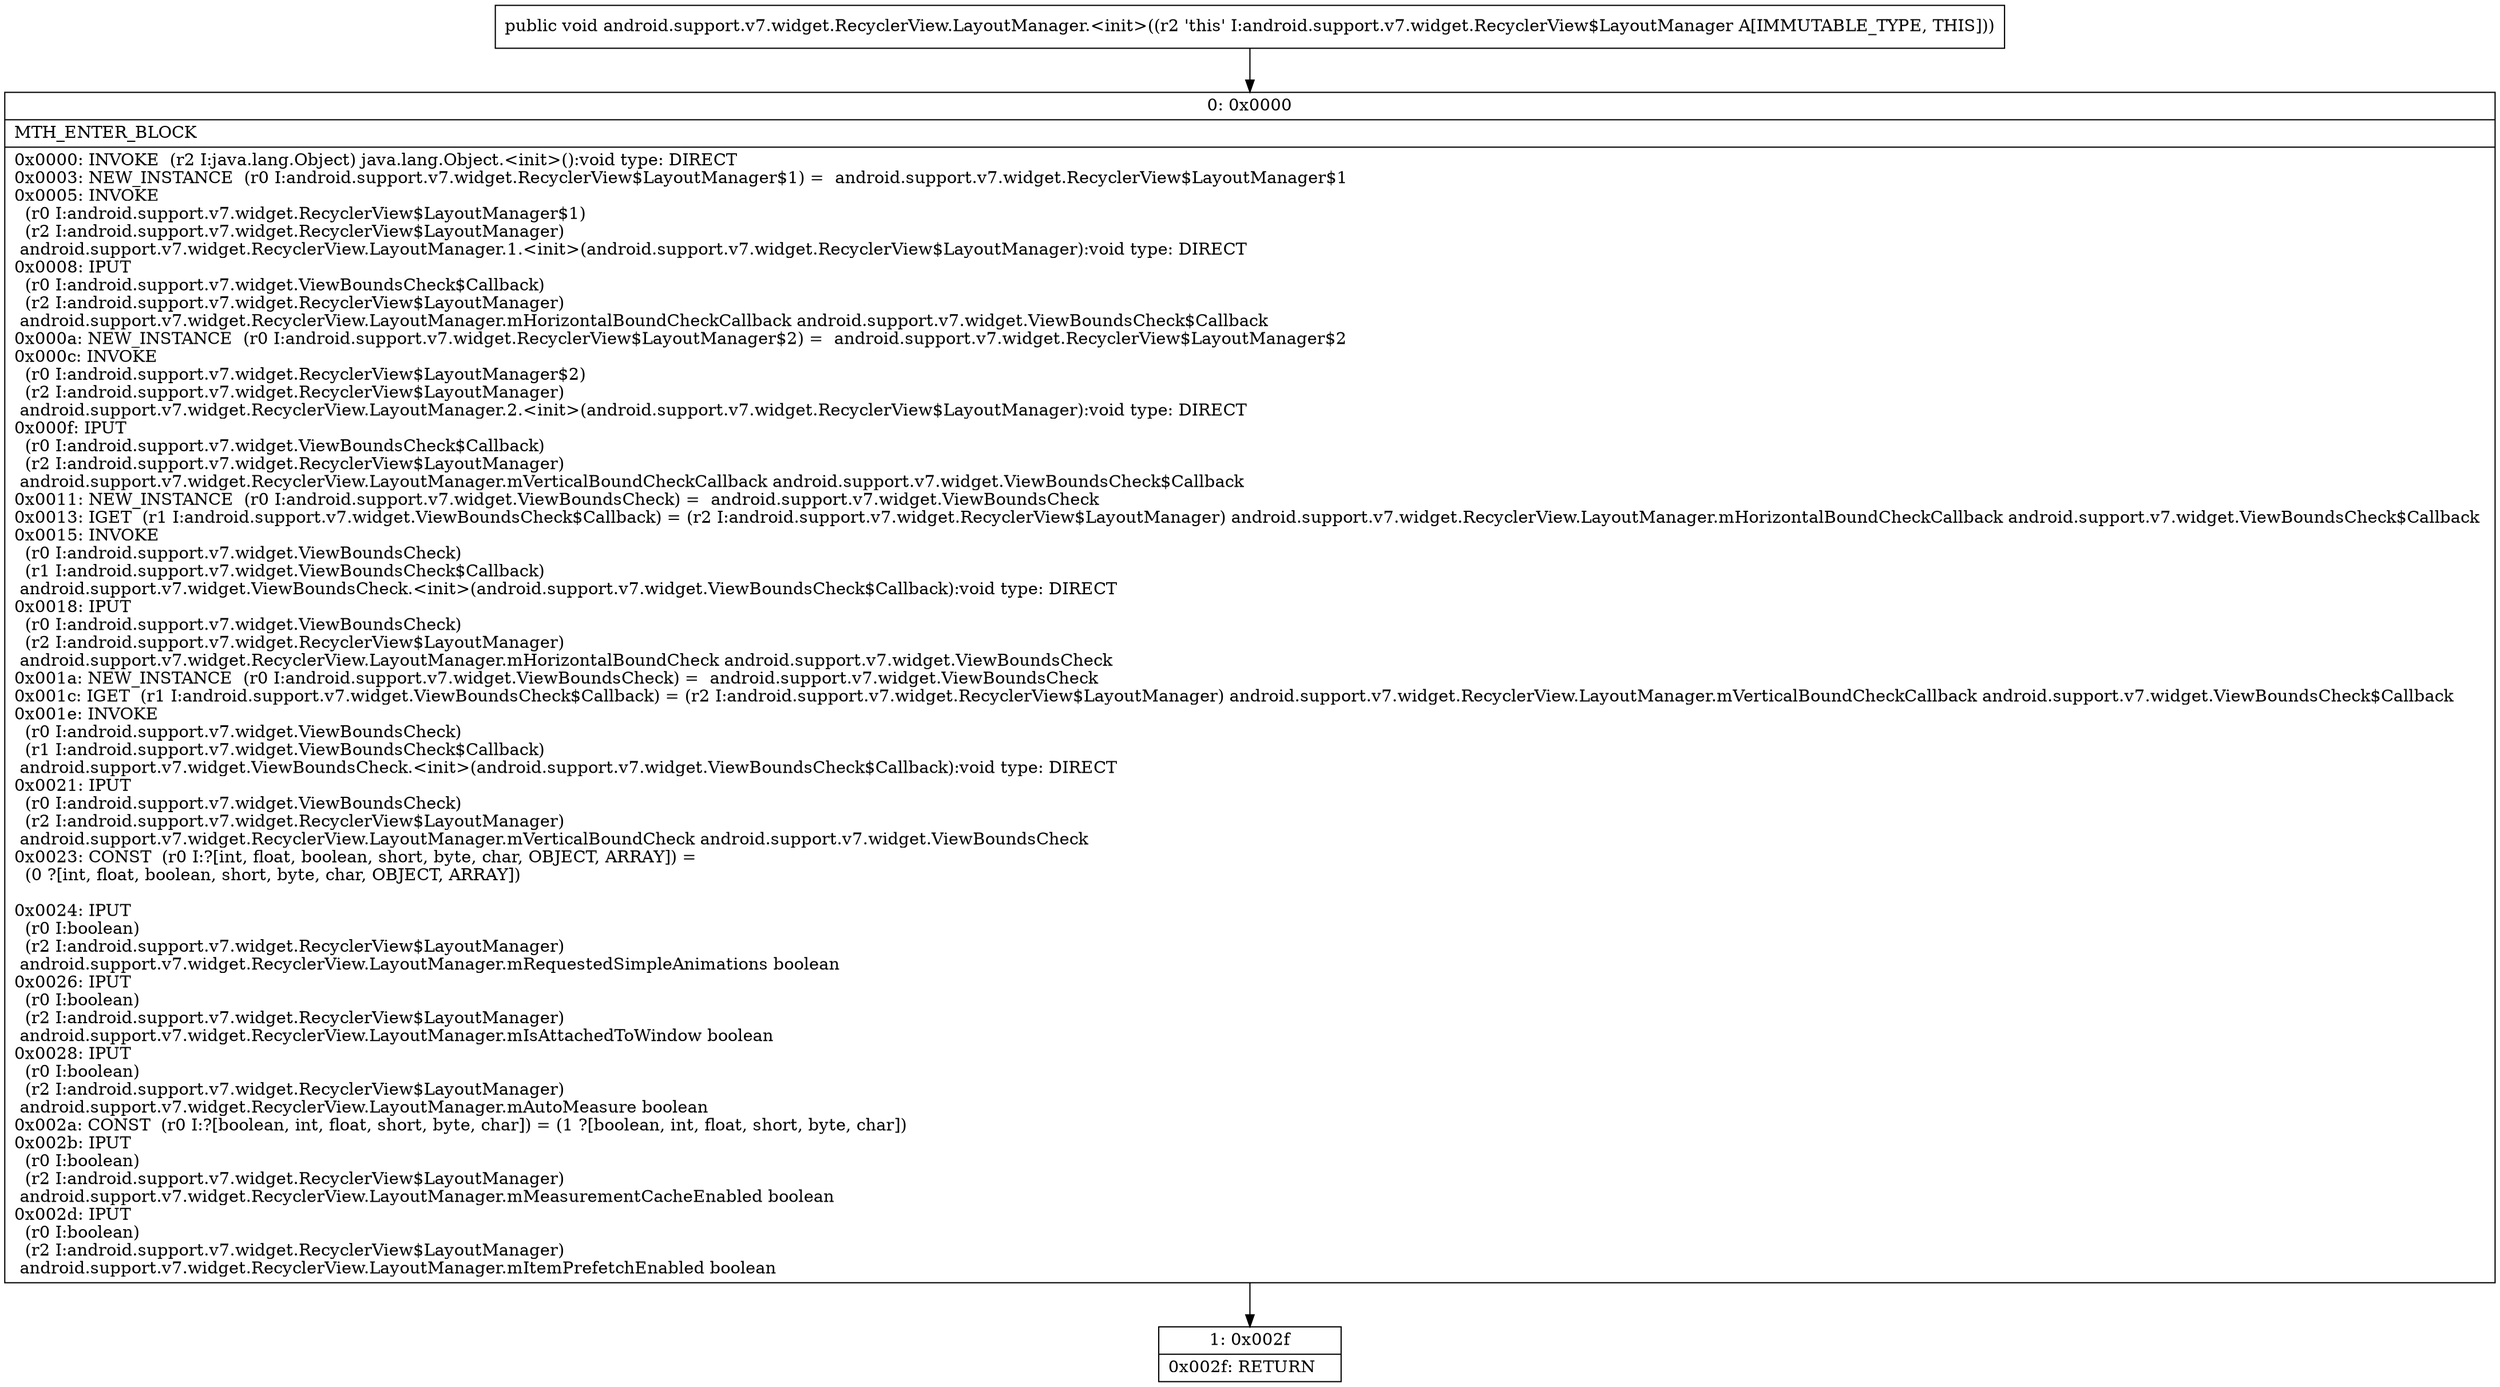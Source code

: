 digraph "CFG forandroid.support.v7.widget.RecyclerView.LayoutManager.\<init\>()V" {
Node_0 [shape=record,label="{0\:\ 0x0000|MTH_ENTER_BLOCK\l|0x0000: INVOKE  (r2 I:java.lang.Object) java.lang.Object.\<init\>():void type: DIRECT \l0x0003: NEW_INSTANCE  (r0 I:android.support.v7.widget.RecyclerView$LayoutManager$1) =  android.support.v7.widget.RecyclerView$LayoutManager$1 \l0x0005: INVOKE  \l  (r0 I:android.support.v7.widget.RecyclerView$LayoutManager$1)\l  (r2 I:android.support.v7.widget.RecyclerView$LayoutManager)\l android.support.v7.widget.RecyclerView.LayoutManager.1.\<init\>(android.support.v7.widget.RecyclerView$LayoutManager):void type: DIRECT \l0x0008: IPUT  \l  (r0 I:android.support.v7.widget.ViewBoundsCheck$Callback)\l  (r2 I:android.support.v7.widget.RecyclerView$LayoutManager)\l android.support.v7.widget.RecyclerView.LayoutManager.mHorizontalBoundCheckCallback android.support.v7.widget.ViewBoundsCheck$Callback \l0x000a: NEW_INSTANCE  (r0 I:android.support.v7.widget.RecyclerView$LayoutManager$2) =  android.support.v7.widget.RecyclerView$LayoutManager$2 \l0x000c: INVOKE  \l  (r0 I:android.support.v7.widget.RecyclerView$LayoutManager$2)\l  (r2 I:android.support.v7.widget.RecyclerView$LayoutManager)\l android.support.v7.widget.RecyclerView.LayoutManager.2.\<init\>(android.support.v7.widget.RecyclerView$LayoutManager):void type: DIRECT \l0x000f: IPUT  \l  (r0 I:android.support.v7.widget.ViewBoundsCheck$Callback)\l  (r2 I:android.support.v7.widget.RecyclerView$LayoutManager)\l android.support.v7.widget.RecyclerView.LayoutManager.mVerticalBoundCheckCallback android.support.v7.widget.ViewBoundsCheck$Callback \l0x0011: NEW_INSTANCE  (r0 I:android.support.v7.widget.ViewBoundsCheck) =  android.support.v7.widget.ViewBoundsCheck \l0x0013: IGET  (r1 I:android.support.v7.widget.ViewBoundsCheck$Callback) = (r2 I:android.support.v7.widget.RecyclerView$LayoutManager) android.support.v7.widget.RecyclerView.LayoutManager.mHorizontalBoundCheckCallback android.support.v7.widget.ViewBoundsCheck$Callback \l0x0015: INVOKE  \l  (r0 I:android.support.v7.widget.ViewBoundsCheck)\l  (r1 I:android.support.v7.widget.ViewBoundsCheck$Callback)\l android.support.v7.widget.ViewBoundsCheck.\<init\>(android.support.v7.widget.ViewBoundsCheck$Callback):void type: DIRECT \l0x0018: IPUT  \l  (r0 I:android.support.v7.widget.ViewBoundsCheck)\l  (r2 I:android.support.v7.widget.RecyclerView$LayoutManager)\l android.support.v7.widget.RecyclerView.LayoutManager.mHorizontalBoundCheck android.support.v7.widget.ViewBoundsCheck \l0x001a: NEW_INSTANCE  (r0 I:android.support.v7.widget.ViewBoundsCheck) =  android.support.v7.widget.ViewBoundsCheck \l0x001c: IGET  (r1 I:android.support.v7.widget.ViewBoundsCheck$Callback) = (r2 I:android.support.v7.widget.RecyclerView$LayoutManager) android.support.v7.widget.RecyclerView.LayoutManager.mVerticalBoundCheckCallback android.support.v7.widget.ViewBoundsCheck$Callback \l0x001e: INVOKE  \l  (r0 I:android.support.v7.widget.ViewBoundsCheck)\l  (r1 I:android.support.v7.widget.ViewBoundsCheck$Callback)\l android.support.v7.widget.ViewBoundsCheck.\<init\>(android.support.v7.widget.ViewBoundsCheck$Callback):void type: DIRECT \l0x0021: IPUT  \l  (r0 I:android.support.v7.widget.ViewBoundsCheck)\l  (r2 I:android.support.v7.widget.RecyclerView$LayoutManager)\l android.support.v7.widget.RecyclerView.LayoutManager.mVerticalBoundCheck android.support.v7.widget.ViewBoundsCheck \l0x0023: CONST  (r0 I:?[int, float, boolean, short, byte, char, OBJECT, ARRAY]) = \l  (0 ?[int, float, boolean, short, byte, char, OBJECT, ARRAY])\l \l0x0024: IPUT  \l  (r0 I:boolean)\l  (r2 I:android.support.v7.widget.RecyclerView$LayoutManager)\l android.support.v7.widget.RecyclerView.LayoutManager.mRequestedSimpleAnimations boolean \l0x0026: IPUT  \l  (r0 I:boolean)\l  (r2 I:android.support.v7.widget.RecyclerView$LayoutManager)\l android.support.v7.widget.RecyclerView.LayoutManager.mIsAttachedToWindow boolean \l0x0028: IPUT  \l  (r0 I:boolean)\l  (r2 I:android.support.v7.widget.RecyclerView$LayoutManager)\l android.support.v7.widget.RecyclerView.LayoutManager.mAutoMeasure boolean \l0x002a: CONST  (r0 I:?[boolean, int, float, short, byte, char]) = (1 ?[boolean, int, float, short, byte, char]) \l0x002b: IPUT  \l  (r0 I:boolean)\l  (r2 I:android.support.v7.widget.RecyclerView$LayoutManager)\l android.support.v7.widget.RecyclerView.LayoutManager.mMeasurementCacheEnabled boolean \l0x002d: IPUT  \l  (r0 I:boolean)\l  (r2 I:android.support.v7.widget.RecyclerView$LayoutManager)\l android.support.v7.widget.RecyclerView.LayoutManager.mItemPrefetchEnabled boolean \l}"];
Node_1 [shape=record,label="{1\:\ 0x002f|0x002f: RETURN   \l}"];
MethodNode[shape=record,label="{public void android.support.v7.widget.RecyclerView.LayoutManager.\<init\>((r2 'this' I:android.support.v7.widget.RecyclerView$LayoutManager A[IMMUTABLE_TYPE, THIS])) }"];
MethodNode -> Node_0;
Node_0 -> Node_1;
}

